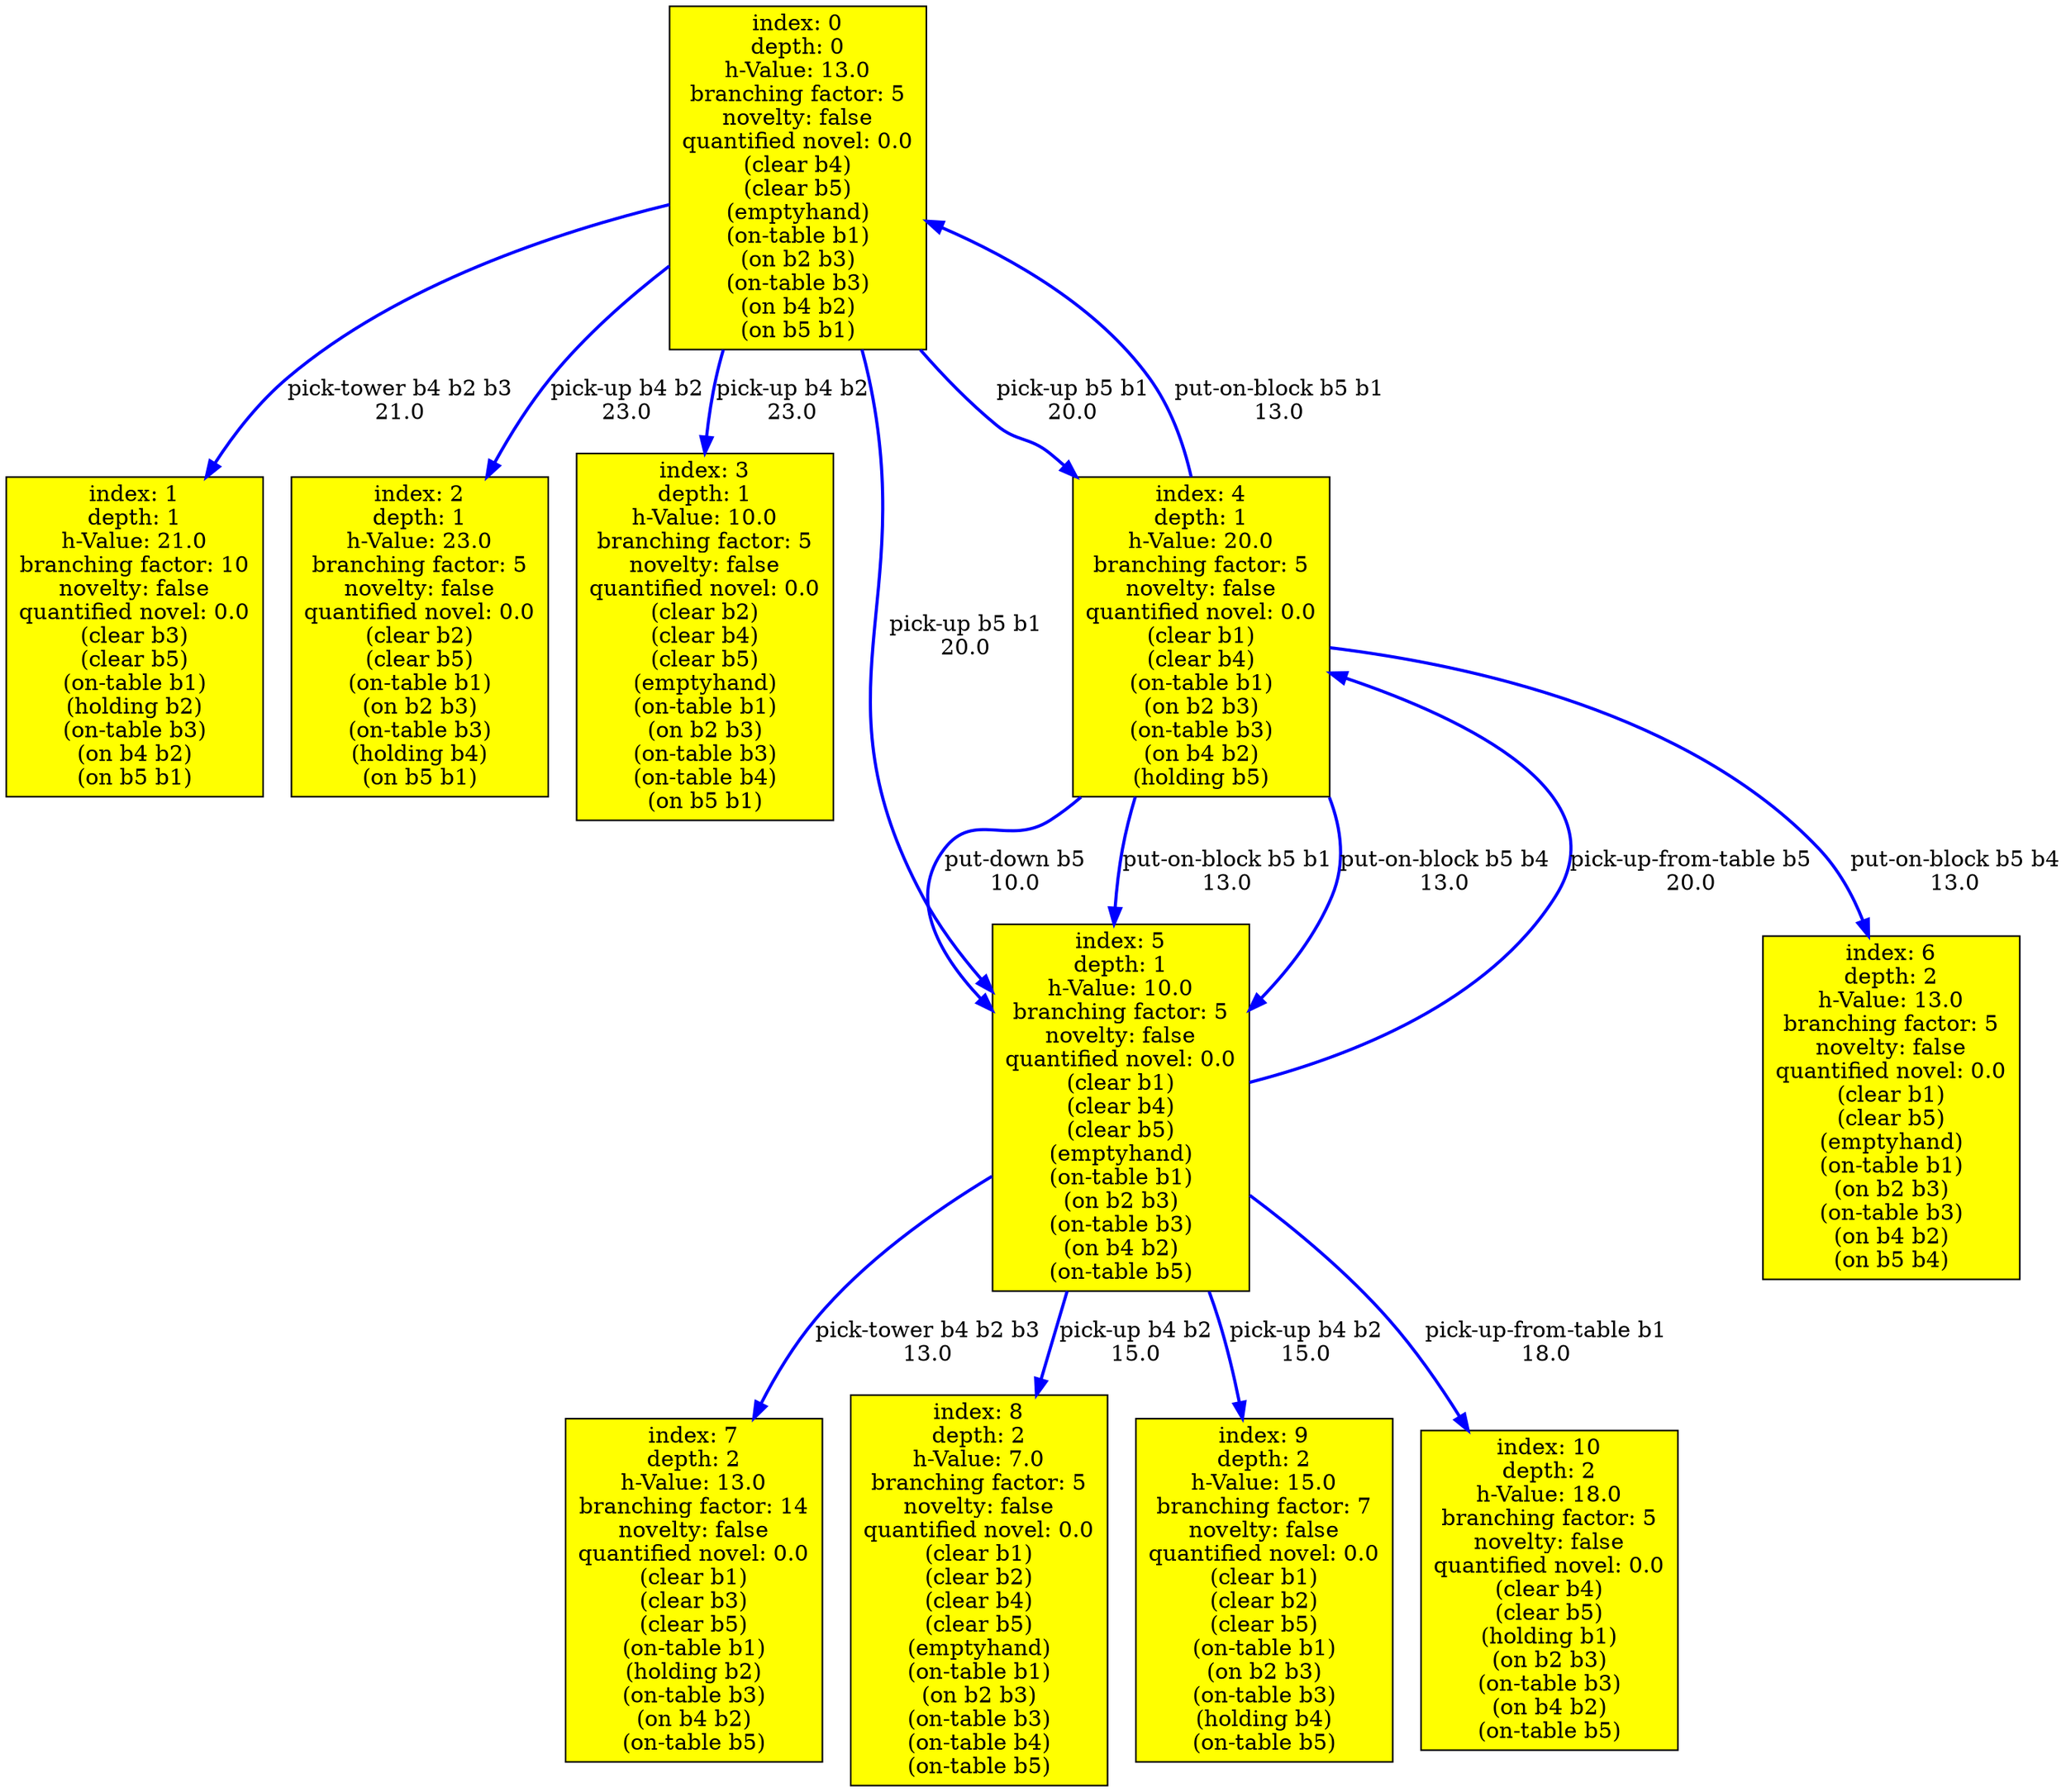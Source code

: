 digraph {
0 [ peripheries="1", shape="rectangle", style="filled", fillcolor="yellow", label="index: 0\ndepth: 0\nh-Value: 13.0\nbranching factor: 5\nnovelty: false\nquantified novel: 0.0\n(clear b4)\n(clear b5)\n(emptyhand)\n(on-table b1)\n(on b2 b3)\n(on-table b3)\n(on b4 b2)\n(on b5 b1)" ]
1 [ peripheries="1", shape="rectangle", style="filled", fillcolor="yellow", label="index: 1\ndepth: 1\nh-Value: 21.0\nbranching factor: 10\nnovelty: false\nquantified novel: 0.0\n(clear b3)\n(clear b5)\n(on-table b1)\n(holding b2)\n(on-table b3)\n(on b4 b2)\n(on b5 b1)" ]
2 [ peripheries="1", shape="rectangle", style="filled", fillcolor="yellow", label="index: 2\ndepth: 1\nh-Value: 23.0\nbranching factor: 5\nnovelty: false\nquantified novel: 0.0\n(clear b2)\n(clear b5)\n(on-table b1)\n(on b2 b3)\n(on-table b3)\n(holding b4)\n(on b5 b1)" ]
3 [ peripheries="1", shape="rectangle", style="filled", fillcolor="yellow", label="index: 3\ndepth: 1\nh-Value: 10.0\nbranching factor: 5\nnovelty: false\nquantified novel: 0.0\n(clear b2)\n(clear b4)\n(clear b5)\n(emptyhand)\n(on-table b1)\n(on b2 b3)\n(on-table b3)\n(on-table b4)\n(on b5 b1)" ]
4 [ peripheries="1", shape="rectangle", style="filled", fillcolor="yellow", label="index: 4\ndepth: 1\nh-Value: 20.0\nbranching factor: 5\nnovelty: false\nquantified novel: 0.0\n(clear b1)\n(clear b4)\n(on-table b1)\n(on b2 b3)\n(on-table b3)\n(on b4 b2)\n(holding b5)" ]
5 [ peripheries="1", shape="rectangle", style="filled", fillcolor="yellow", label="index: 5\ndepth: 1\nh-Value: 10.0\nbranching factor: 5\nnovelty: false\nquantified novel: 0.0\n(clear b1)\n(clear b4)\n(clear b5)\n(emptyhand)\n(on-table b1)\n(on b2 b3)\n(on-table b3)\n(on b4 b2)\n(on-table b5)" ]
6 [ peripheries="1", shape="rectangle", style="filled", fillcolor="yellow", label="index: 6\ndepth: 2\nh-Value: 13.0\nbranching factor: 5\nnovelty: false\nquantified novel: 0.0\n(clear b1)\n(clear b5)\n(emptyhand)\n(on-table b1)\n(on b2 b3)\n(on-table b3)\n(on b4 b2)\n(on b5 b4)" ]
7 [ peripheries="1", shape="rectangle", style="filled", fillcolor="yellow", label="index: 7\ndepth: 2\nh-Value: 13.0\nbranching factor: 14\nnovelty: false\nquantified novel: 0.0\n(clear b1)\n(clear b3)\n(clear b5)\n(on-table b1)\n(holding b2)\n(on-table b3)\n(on b4 b2)\n(on-table b5)" ]
8 [ peripheries="1", shape="rectangle", style="filled", fillcolor="yellow", label="index: 8\ndepth: 2\nh-Value: 7.0\nbranching factor: 5\nnovelty: false\nquantified novel: 0.0\n(clear b1)\n(clear b2)\n(clear b4)\n(clear b5)\n(emptyhand)\n(on-table b1)\n(on b2 b3)\n(on-table b3)\n(on-table b4)\n(on-table b5)" ]
9 [ peripheries="1", shape="rectangle", style="filled", fillcolor="yellow", label="index: 9\ndepth: 2\nh-Value: 15.0\nbranching factor: 7\nnovelty: false\nquantified novel: 0.0\n(clear b1)\n(clear b2)\n(clear b5)\n(on-table b1)\n(on b2 b3)\n(on-table b3)\n(holding b4)\n(on-table b5)" ]
10 [ peripheries="1", shape="rectangle", style="filled", fillcolor="yellow", label="index: 10\ndepth: 2\nh-Value: 18.0\nbranching factor: 5\nnovelty: false\nquantified novel: 0.0\n(clear b4)\n(clear b5)\n(holding b1)\n(on b2 b3)\n(on-table b3)\n(on b4 b2)\n(on-table b5)" ]
0 -> 1 [ label="pick-tower b4 b2 b3\n21.0\n", style="bold", color="blue"  ]
0 -> 2 [ label="pick-up b4 b2\n23.0\n", style="bold", color="blue"  ]
0 -> 3 [ label="pick-up b4 b2\n23.0\n", style="bold", color="blue"  ]
0 -> 4 [ label="pick-up b5 b1\n20.0\n", style="bold", color="blue"  ]
0 -> 5 [ label="pick-up b5 b1\n20.0\n", style="bold", color="blue"  ]
4 -> 5 [ label="put-down b5\n10.0\n", style="bold", color="blue"  ]
4 -> 5 [ label="put-on-block b5 b1\n13.0\n", style="bold", color="blue"  ]
4 -> 0 [ label="put-on-block b5 b1\n13.0\n", style="bold", color="blue"  ]
4 -> 5 [ label="put-on-block b5 b4\n13.0\n", style="bold", color="blue"  ]
4 -> 6 [ label="put-on-block b5 b4\n13.0\n", style="bold", color="blue"  ]
5 -> 7 [ label="pick-tower b4 b2 b3\n13.0\n", style="bold", color="blue"  ]
5 -> 8 [ label="pick-up b4 b2\n15.0\n", style="bold", color="blue"  ]
5 -> 9 [ label="pick-up b4 b2\n15.0\n", style="bold", color="blue"  ]
5 -> 10 [ label="pick-up-from-table b1\n18.0\n", style="bold", color="blue"  ]
5 -> 4 [ label="pick-up-from-table b5\n20.0\n", style="bold", color="blue"  ]
}
